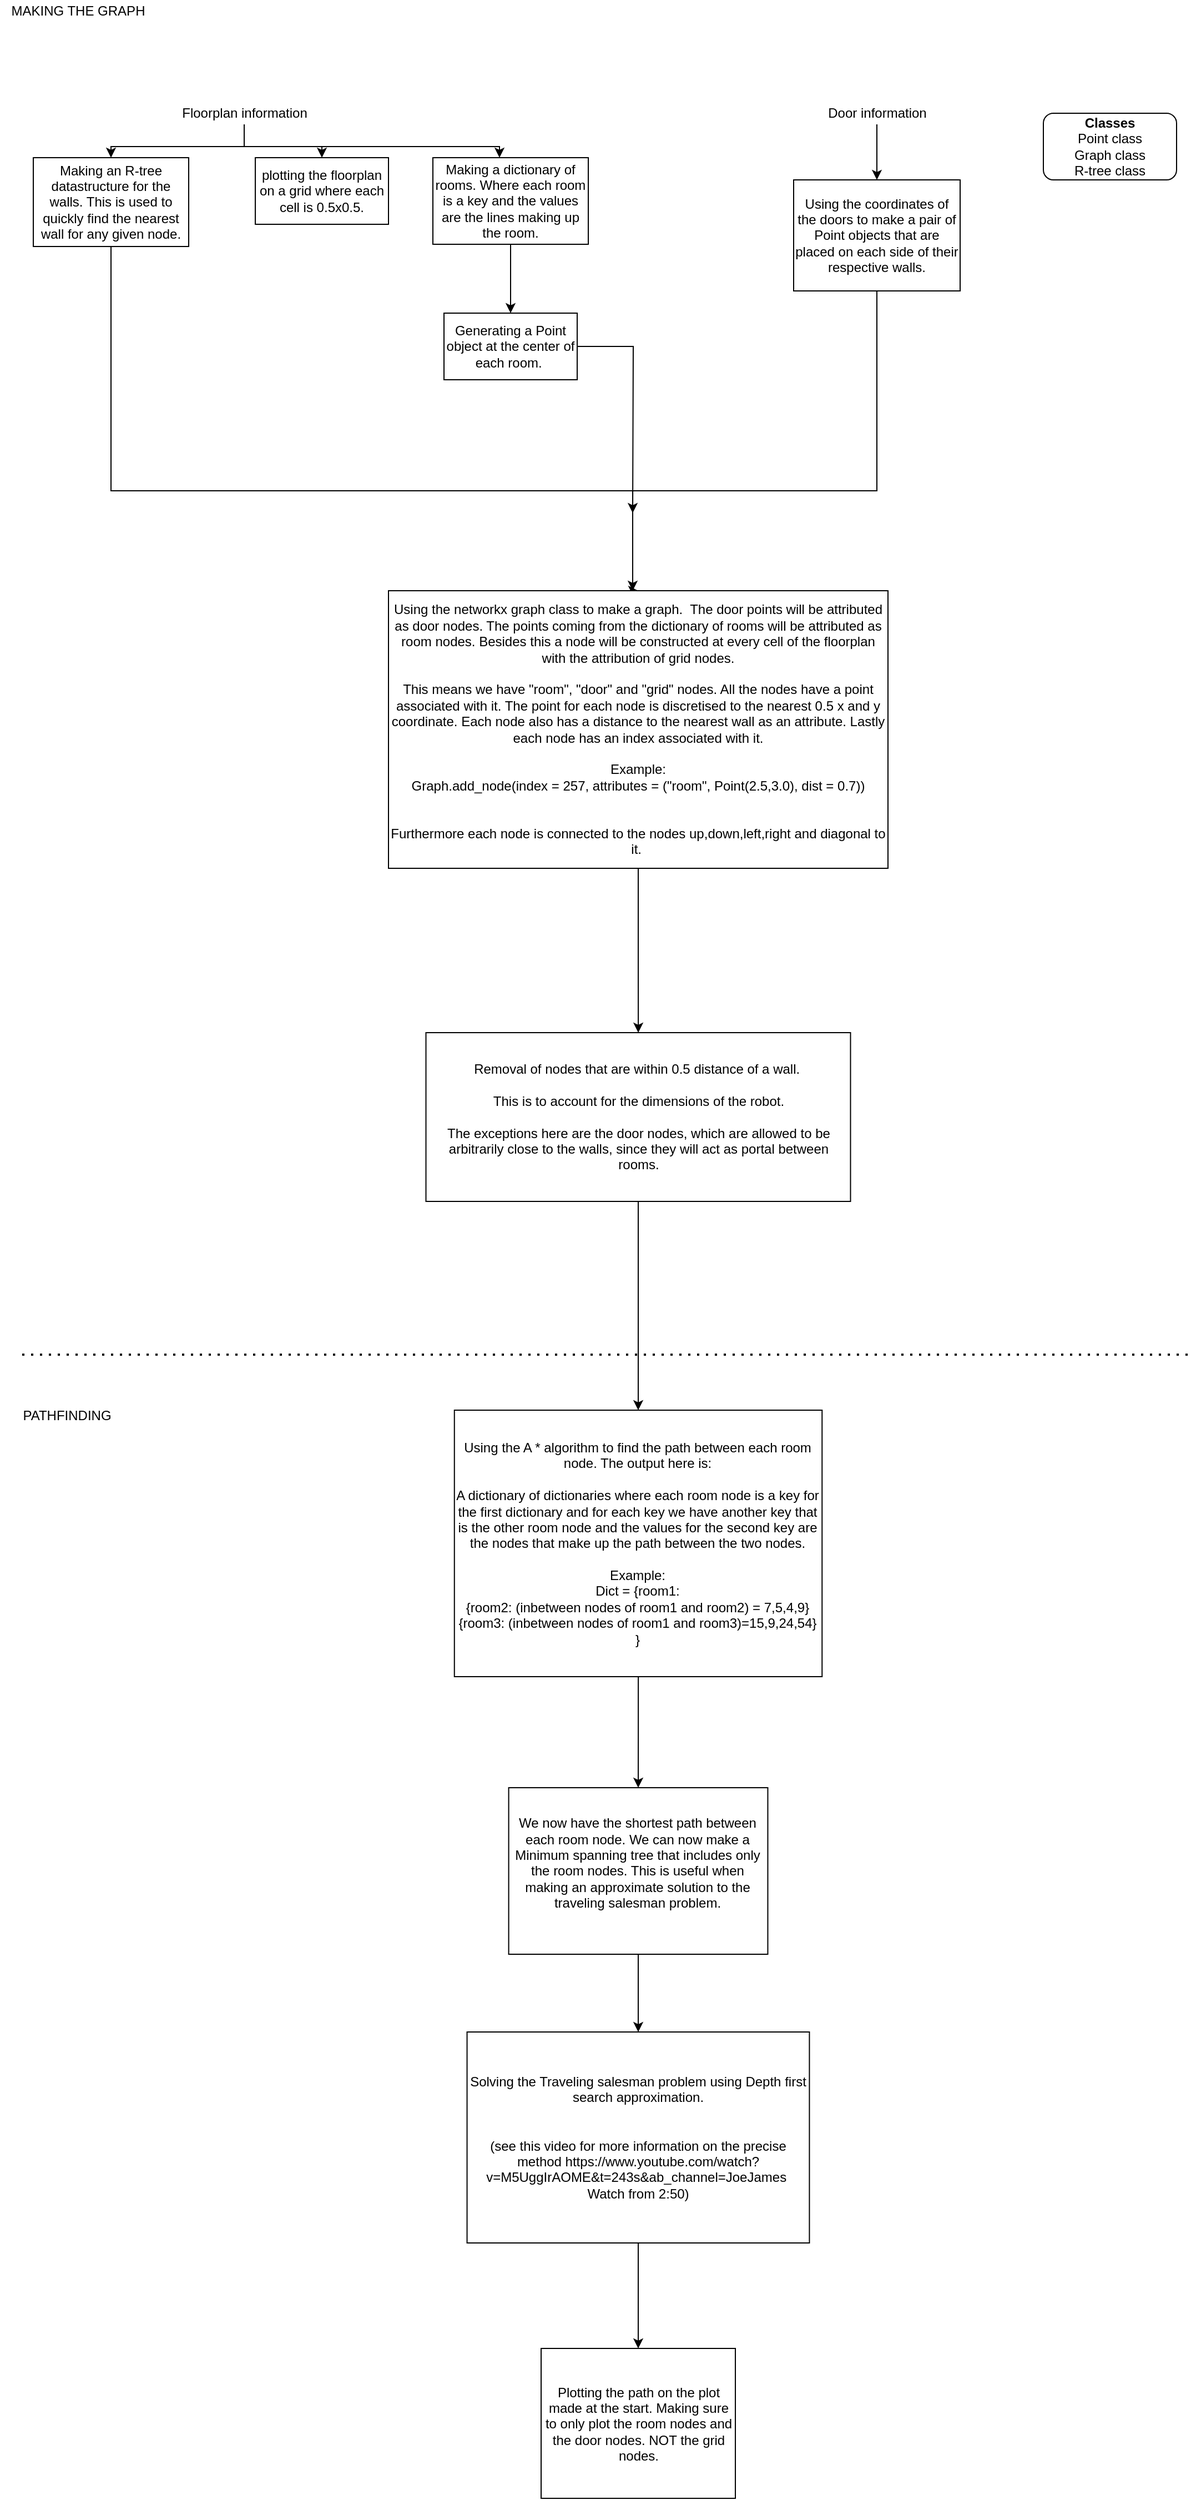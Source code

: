 <mxfile version="14.3.1" type="device"><diagram name="Page-1" id="9f46799a-70d6-7492-0946-bef42562c5a5"><mxGraphModel dx="1426" dy="794" grid="1" gridSize="10" guides="1" tooltips="1" connect="1" arrows="1" fold="1" page="1" pageScale="1" pageWidth="1100" pageHeight="850" background="#ffffff" math="0" shadow="0"><root><mxCell id="0"/><mxCell id="1" parent="0"/><mxCell id="WtgtCbHAS6n9T5Cc0K7C-1" value="plotting the floorplan on a grid where each cell is 0.5x0.5." style="rounded=0;whiteSpace=wrap;html=1;" vertex="1" parent="1"><mxGeometry x="240" y="152" width="120" height="60" as="geometry"/></mxCell><mxCell id="WtgtCbHAS6n9T5Cc0K7C-6" style="edgeStyle=orthogonalEdgeStyle;rounded=0;orthogonalLoop=1;jettySize=auto;html=1;" edge="1" parent="1" source="WtgtCbHAS6n9T5Cc0K7C-5" target="WtgtCbHAS6n9T5Cc0K7C-1"><mxGeometry relative="1" as="geometry"/></mxCell><mxCell id="WtgtCbHAS6n9T5Cc0K7C-7" style="edgeStyle=orthogonalEdgeStyle;rounded=0;orthogonalLoop=1;jettySize=auto;html=1;" edge="1" parent="1" source="WtgtCbHAS6n9T5Cc0K7C-5" target="WtgtCbHAS6n9T5Cc0K7C-8"><mxGeometry relative="1" as="geometry"><mxPoint x="460" y="162" as="targetPoint"/><Array as="points"><mxPoint x="230" y="142"/><mxPoint x="460" y="142"/></Array></mxGeometry></mxCell><mxCell id="WtgtCbHAS6n9T5Cc0K7C-13" style="edgeStyle=orthogonalEdgeStyle;rounded=0;orthogonalLoop=1;jettySize=auto;html=1;" edge="1" parent="1" source="WtgtCbHAS6n9T5Cc0K7C-5"><mxGeometry relative="1" as="geometry"><mxPoint x="110" y="152" as="targetPoint"/><Array as="points"><mxPoint x="230" y="142"/><mxPoint x="110" y="142"/></Array></mxGeometry></mxCell><mxCell id="WtgtCbHAS6n9T5Cc0K7C-5" value="Floorplan information" style="text;html=1;align=center;verticalAlign=middle;resizable=0;points=[];autosize=1;" vertex="1" parent="1"><mxGeometry x="165" y="102" width="130" height="20" as="geometry"/></mxCell><mxCell id="WtgtCbHAS6n9T5Cc0K7C-19" value="" style="edgeStyle=orthogonalEdgeStyle;rounded=0;orthogonalLoop=1;jettySize=auto;html=1;" edge="1" parent="1" source="WtgtCbHAS6n9T5Cc0K7C-8" target="WtgtCbHAS6n9T5Cc0K7C-18"><mxGeometry relative="1" as="geometry"/></mxCell><mxCell id="WtgtCbHAS6n9T5Cc0K7C-8" value="Making a dictionary of rooms. Where each room is a key and the values are the lines making up the room." style="rounded=0;whiteSpace=wrap;html=1;" vertex="1" parent="1"><mxGeometry x="400" y="152" width="140" height="78" as="geometry"/></mxCell><mxCell id="WtgtCbHAS6n9T5Cc0K7C-11" value="" style="edgeStyle=orthogonalEdgeStyle;rounded=0;orthogonalLoop=1;jettySize=auto;html=1;" edge="1" parent="1" source="WtgtCbHAS6n9T5Cc0K7C-9" target="WtgtCbHAS6n9T5Cc0K7C-10"><mxGeometry relative="1" as="geometry"/></mxCell><mxCell id="WtgtCbHAS6n9T5Cc0K7C-9" value="Door information&lt;br&gt;" style="text;html=1;align=center;verticalAlign=middle;resizable=0;points=[];autosize=1;" vertex="1" parent="1"><mxGeometry x="750" y="102" width="100" height="20" as="geometry"/></mxCell><mxCell id="WtgtCbHAS6n9T5Cc0K7C-21" style="edgeStyle=orthogonalEdgeStyle;rounded=0;orthogonalLoop=1;jettySize=auto;html=1;entryX=0.5;entryY=0;entryDx=0;entryDy=0;" edge="1" parent="1" source="WtgtCbHAS6n9T5Cc0K7C-10" target="WtgtCbHAS6n9T5Cc0K7C-16"><mxGeometry relative="1" as="geometry"><Array as="points"><mxPoint x="800" y="452"/><mxPoint x="580" y="452"/></Array></mxGeometry></mxCell><mxCell id="WtgtCbHAS6n9T5Cc0K7C-10" value="Using the coordinates of the doors to make a pair of Point objects that are placed on each side of their respective walls." style="whiteSpace=wrap;html=1;" vertex="1" parent="1"><mxGeometry x="725" y="172" width="150" height="100" as="geometry"/></mxCell><mxCell id="WtgtCbHAS6n9T5Cc0K7C-17" value="" style="edgeStyle=orthogonalEdgeStyle;rounded=0;orthogonalLoop=1;jettySize=auto;html=1;" edge="1" parent="1" source="WtgtCbHAS6n9T5Cc0K7C-14" target="WtgtCbHAS6n9T5Cc0K7C-16"><mxGeometry relative="1" as="geometry"><Array as="points"><mxPoint x="110" y="452"/><mxPoint x="580" y="452"/></Array></mxGeometry></mxCell><mxCell id="WtgtCbHAS6n9T5Cc0K7C-14" value="Making an R-tree datastructure for the walls. This is used to quickly find the nearest wall for any given node." style="rounded=0;whiteSpace=wrap;html=1;" vertex="1" parent="1"><mxGeometry x="40" y="152" width="140" height="80" as="geometry"/></mxCell><mxCell id="WtgtCbHAS6n9T5Cc0K7C-25" value="" style="edgeStyle=orthogonalEdgeStyle;rounded=0;orthogonalLoop=1;jettySize=auto;html=1;" edge="1" parent="1" source="WtgtCbHAS6n9T5Cc0K7C-16" target="WtgtCbHAS6n9T5Cc0K7C-24"><mxGeometry relative="1" as="geometry"/></mxCell><mxCell id="WtgtCbHAS6n9T5Cc0K7C-16" value="Using the networkx graph class to make a graph.&amp;nbsp; The door points will be attributed as door nodes. The points coming from the dictionary of rooms will be attributed as room nodes. Besides this a node will be constructed at every cell of the floorplan with the attribution of grid nodes.&lt;br&gt;&lt;br&gt;This means we have &quot;room&quot;, &quot;door&quot; and &quot;grid&quot; nodes. All the nodes have a point associated with it. The point for each node is discretised to the nearest 0.5 x and y coordinate. Each node also has a distance to the nearest wall as an attribute. Lastly each node has an index associated with it.&lt;br&gt;&lt;br&gt;Example:&lt;br&gt;Graph.add_node(index = 257, attributes = (&quot;room&quot;, Point(2.5,3.0), dist = 0.7))&lt;br&gt;&lt;br&gt;&lt;br&gt;Furthermore each node is connected to the nodes up,down,left,right and diagonal to it.&amp;nbsp;" style="whiteSpace=wrap;html=1;rounded=0;" vertex="1" parent="1"><mxGeometry x="360" y="542" width="450" height="250" as="geometry"/></mxCell><mxCell id="WtgtCbHAS6n9T5Cc0K7C-22" style="edgeStyle=orthogonalEdgeStyle;rounded=0;orthogonalLoop=1;jettySize=auto;html=1;" edge="1" parent="1" source="WtgtCbHAS6n9T5Cc0K7C-18"><mxGeometry relative="1" as="geometry"><mxPoint x="580" y="472" as="targetPoint"/></mxGeometry></mxCell><mxCell id="WtgtCbHAS6n9T5Cc0K7C-18" value="Generating a Point object at the center of each room.&amp;nbsp;" style="whiteSpace=wrap;html=1;rounded=0;" vertex="1" parent="1"><mxGeometry x="410" y="292" width="120" height="60" as="geometry"/></mxCell><mxCell id="WtgtCbHAS6n9T5Cc0K7C-20" value="&lt;b&gt;Classes&lt;/b&gt;&lt;br&gt;Point class&lt;br&gt;Graph class&lt;br&gt;R-tree class" style="rounded=1;whiteSpace=wrap;html=1;" vertex="1" parent="1"><mxGeometry x="950" y="112" width="120" height="60" as="geometry"/></mxCell><mxCell id="WtgtCbHAS6n9T5Cc0K7C-30" style="edgeStyle=orthogonalEdgeStyle;rounded=0;orthogonalLoop=1;jettySize=auto;html=1;" edge="1" parent="1" source="WtgtCbHAS6n9T5Cc0K7C-24" target="WtgtCbHAS6n9T5Cc0K7C-31"><mxGeometry relative="1" as="geometry"><mxPoint x="585" y="1290" as="targetPoint"/></mxGeometry></mxCell><mxCell id="WtgtCbHAS6n9T5Cc0K7C-24" value="Removal of nodes that are within 0.5 distance of a wall.&amp;nbsp;&lt;br&gt;&lt;br&gt;This is to account for the dimensions of the robot.&lt;br&gt;&lt;br&gt;The exceptions here are the door nodes, which are allowed to be arbitrarily close to the walls, since they will act as portal between rooms." style="whiteSpace=wrap;html=1;rounded=0;" vertex="1" parent="1"><mxGeometry x="393.75" y="940" width="382.5" height="152" as="geometry"/></mxCell><mxCell id="WtgtCbHAS6n9T5Cc0K7C-26" value="PATHFINDING&lt;br&gt;" style="text;html=1;align=center;verticalAlign=middle;resizable=0;points=[];autosize=1;" vertex="1" parent="1"><mxGeometry x="20" y="1275" width="100" height="20" as="geometry"/></mxCell><mxCell id="WtgtCbHAS6n9T5Cc0K7C-28" value="" style="endArrow=none;dashed=1;html=1;dashPattern=1 3;strokeWidth=2;" edge="1" parent="1"><mxGeometry width="50" height="50" relative="1" as="geometry"><mxPoint x="30" y="1230" as="sourcePoint"/><mxPoint x="1080" y="1230" as="targetPoint"/></mxGeometry></mxCell><mxCell id="WtgtCbHAS6n9T5Cc0K7C-29" value="MAKING THE GRAPH" style="text;html=1;align=center;verticalAlign=middle;resizable=0;points=[];autosize=1;" vertex="1" parent="1"><mxGeometry x="10" y="10" width="140" height="20" as="geometry"/></mxCell><mxCell id="WtgtCbHAS6n9T5Cc0K7C-33" value="" style="edgeStyle=orthogonalEdgeStyle;rounded=0;orthogonalLoop=1;jettySize=auto;html=1;" edge="1" parent="1" source="WtgtCbHAS6n9T5Cc0K7C-31" target="WtgtCbHAS6n9T5Cc0K7C-32"><mxGeometry relative="1" as="geometry"/></mxCell><mxCell id="WtgtCbHAS6n9T5Cc0K7C-31" value="Using the A * algorithm to find the path between each room node. The output here is:&lt;br&gt;&lt;br&gt;A dictionary of dictionaries where each room node is a key for the first dictionary and for each key we have another key that is the other room node and the values for the second key are the nodes that make up the path between the two nodes.&lt;br&gt;&lt;br&gt;Example:&lt;br&gt;Dict = {room1:&lt;br&gt;{room2: (inbetween nodes of room1 and room2) = 7,5,4,9}{room3: (inbetween nodes of room1 and room3)=15,9,24,54}&lt;br&gt;}" style="rounded=0;whiteSpace=wrap;html=1;" vertex="1" parent="1"><mxGeometry x="419.38" y="1280" width="331.25" height="240" as="geometry"/></mxCell><mxCell id="WtgtCbHAS6n9T5Cc0K7C-35" value="" style="edgeStyle=orthogonalEdgeStyle;rounded=0;orthogonalLoop=1;jettySize=auto;html=1;" edge="1" parent="1" source="WtgtCbHAS6n9T5Cc0K7C-32" target="WtgtCbHAS6n9T5Cc0K7C-34"><mxGeometry relative="1" as="geometry"/></mxCell><mxCell id="WtgtCbHAS6n9T5Cc0K7C-32" value="We now have the shortest path between each room node. We can now make a Minimum spanning tree that includes only the room nodes. This is useful when making an approximate solution to the traveling salesman problem.&lt;br&gt;&amp;nbsp;" style="whiteSpace=wrap;html=1;rounded=0;" vertex="1" parent="1"><mxGeometry x="468.29" y="1620" width="233.44" height="150" as="geometry"/></mxCell><mxCell id="WtgtCbHAS6n9T5Cc0K7C-37" value="" style="edgeStyle=orthogonalEdgeStyle;rounded=0;orthogonalLoop=1;jettySize=auto;html=1;" edge="1" parent="1" source="WtgtCbHAS6n9T5Cc0K7C-34" target="WtgtCbHAS6n9T5Cc0K7C-36"><mxGeometry relative="1" as="geometry"/></mxCell><mxCell id="WtgtCbHAS6n9T5Cc0K7C-34" value="Solving the Traveling salesman problem using Depth first search approximation. &lt;br&gt;&lt;br&gt;&lt;br&gt;(see this video for more information on the precise method&amp;nbsp;https://www.youtube.com/watch?v=M5UggIrAOME&amp;amp;t=243s&amp;amp;ab_channel=JoeJames&amp;nbsp;&lt;br&gt;Watch from 2:50)" style="whiteSpace=wrap;html=1;rounded=0;" vertex="1" parent="1"><mxGeometry x="430.78" y="1840" width="308.44" height="190" as="geometry"/></mxCell><mxCell id="WtgtCbHAS6n9T5Cc0K7C-36" value="Plotting the path on the plot made at the start. Making sure to only plot the room nodes and the door nodes. NOT the grid nodes." style="whiteSpace=wrap;html=1;rounded=0;" vertex="1" parent="1"><mxGeometry x="497.51" y="2125" width="175" height="135" as="geometry"/></mxCell></root></mxGraphModel></diagram></mxfile>